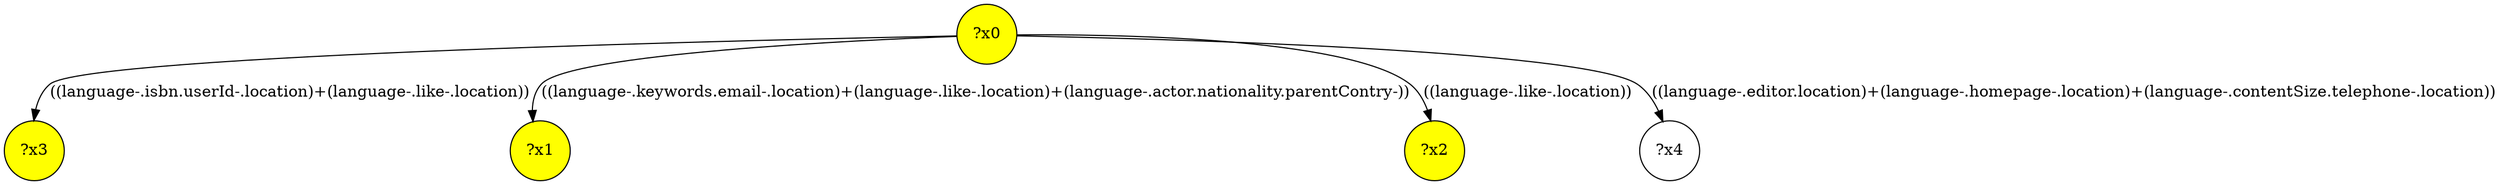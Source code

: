 digraph g {
	x3 [fillcolor="yellow", style="filled," shape=circle, label="?x3"];
	x0 [fillcolor="yellow", style="filled," shape=circle, label="?x0"];
	x1 [fillcolor="yellow", style="filled," shape=circle, label="?x1"];
	x2 [fillcolor="yellow", style="filled," shape=circle, label="?x2"];
	x0 -> x1 [label="((language-.keywords.email-.location)+(language-.like-.location)+(language-.actor.nationality.parentContry-))"];
	x0 -> x2 [label="((language-.like-.location))"];
	x0 -> x3 [label="((language-.isbn.userId-.location)+(language-.like-.location))"];
	x4 [shape=circle, label="?x4"];
	x0 -> x4 [label="((language-.editor.location)+(language-.homepage-.location)+(language-.contentSize.telephone-.location))"];
}
